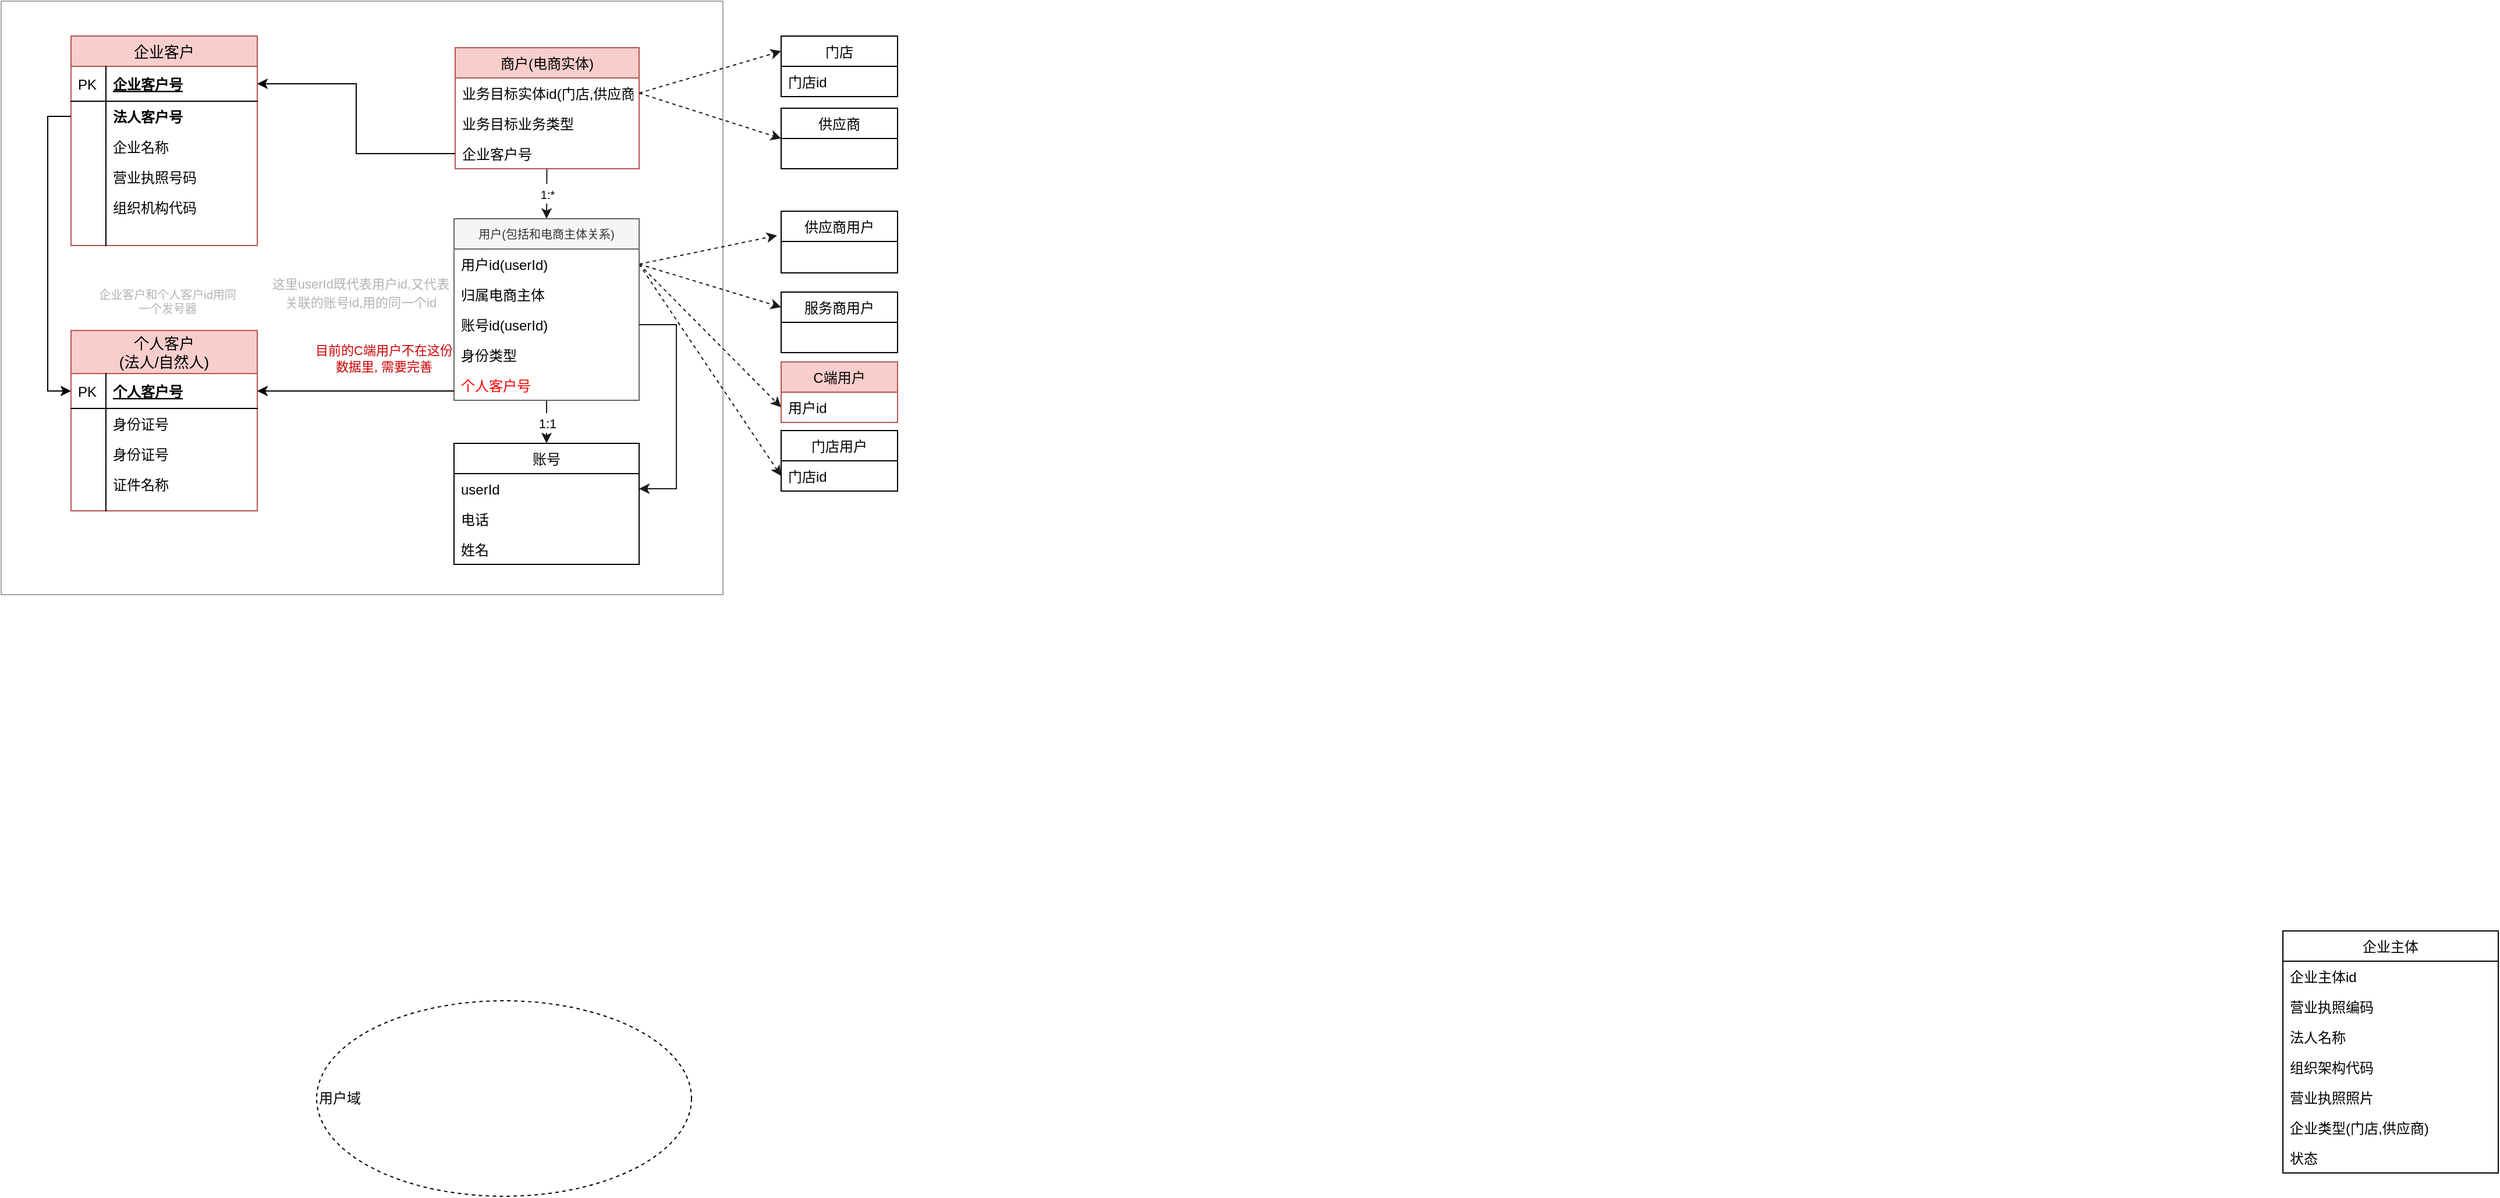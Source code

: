 <mxfile version="13.0.1" type="github">
  <diagram id="nlc1FG4edujuOwbMcdIp" name="Page-1">
    <mxGraphModel dx="990" dy="484" grid="1" gridSize="10" guides="1" tooltips="1" connect="1" arrows="1" fold="1" page="1" pageScale="1" pageWidth="2100" pageHeight="2200" math="0" shadow="0">
      <root>
        <mxCell id="0" />
        <mxCell id="1" parent="0" />
        <mxCell id="FU6Oj2-tmfLEPDodRu47-1" value="" style="rounded=0;whiteSpace=wrap;html=1;strokeColor=#A3A3A3;" vertex="1" parent="1">
          <mxGeometry x="890" y="870" width="620" height="510" as="geometry" />
        </mxCell>
        <mxCell id="FU6Oj2-tmfLEPDodRu47-2" value="&lt;font style=&quot;font-size: 10px&quot;&gt;1:*&lt;/font&gt;" style="rounded=0;orthogonalLoop=1;jettySize=auto;html=1;entryX=0.5;entryY=0;entryDx=0;entryDy=0;startArrow=none;startFill=0;endArrow=classic;endFill=1;strokeColor=#1A1A1A;strokeWidth=1;fontSize=14;" edge="1" parent="1" source="FU6Oj2-tmfLEPDodRu47-8" target="FU6Oj2-tmfLEPDodRu47-15">
          <mxGeometry relative="1" as="geometry" />
        </mxCell>
        <mxCell id="FU6Oj2-tmfLEPDodRu47-3" style="edgeStyle=none;rounded=0;orthogonalLoop=1;jettySize=auto;html=1;entryX=-0.035;entryY=0.393;entryDx=0;entryDy=0;startArrow=none;startFill=0;endArrow=classic;endFill=1;strokeColor=#1A1A1A;strokeWidth=1;fontSize=14;exitX=1;exitY=0.5;exitDx=0;exitDy=0;dashed=1;entryPerimeter=0;" edge="1" parent="1" source="FU6Oj2-tmfLEPDodRu47-16" target="FU6Oj2-tmfLEPDodRu47-24">
          <mxGeometry relative="1" as="geometry">
            <mxPoint x="1619" y="1208" as="sourcePoint" />
            <mxPoint x="1550" y="1134.5" as="targetPoint" />
          </mxGeometry>
        </mxCell>
        <mxCell id="FU6Oj2-tmfLEPDodRu47-4" style="edgeStyle=none;rounded=0;orthogonalLoop=1;jettySize=auto;html=1;entryX=0;entryY=0.25;entryDx=0;entryDy=0;dashed=1;startArrow=none;startFill=0;endArrow=classic;endFill=1;strokeColor=#1A1A1A;strokeWidth=1;fontSize=14;exitX=1;exitY=0.5;exitDx=0;exitDy=0;" edge="1" parent="1" source="FU6Oj2-tmfLEPDodRu47-16" target="FU6Oj2-tmfLEPDodRu47-23">
          <mxGeometry relative="1" as="geometry">
            <mxPoint x="1619" y="1208" as="sourcePoint" />
            <mxPoint x="1550" y="1195.5" as="targetPoint" />
          </mxGeometry>
        </mxCell>
        <mxCell id="FU6Oj2-tmfLEPDodRu47-5" style="edgeStyle=none;rounded=0;orthogonalLoop=1;jettySize=auto;html=1;entryX=0;entryY=0.5;entryDx=0;entryDy=0;dashed=1;startArrow=none;startFill=0;endArrow=classic;endFill=1;strokeColor=#1A1A1A;strokeWidth=1;fontSize=14;exitX=1;exitY=0.5;exitDx=0;exitDy=0;" edge="1" parent="1" source="FU6Oj2-tmfLEPDodRu47-16" target="FU6Oj2-tmfLEPDodRu47-22">
          <mxGeometry relative="1" as="geometry">
            <mxPoint x="1619" y="1208" as="sourcePoint" />
            <mxPoint x="1549.5" y="1256.078" as="targetPoint" />
          </mxGeometry>
        </mxCell>
        <mxCell id="FU6Oj2-tmfLEPDodRu47-6" style="edgeStyle=none;rounded=0;orthogonalLoop=1;jettySize=auto;html=1;entryX=0;entryY=0.5;entryDx=0;entryDy=0;dashed=1;startArrow=none;startFill=0;endArrow=classic;endFill=1;strokeColor=#1A1A1A;strokeWidth=1;fontSize=14;exitX=1;exitY=0.5;exitDx=0;exitDy=0;" edge="1" parent="1" source="FU6Oj2-tmfLEPDodRu47-16" target="FU6Oj2-tmfLEPDodRu47-26">
          <mxGeometry relative="1" as="geometry">
            <mxPoint x="1619" y="1208" as="sourcePoint" />
            <mxPoint x="1550" y="1311" as="targetPoint" />
          </mxGeometry>
        </mxCell>
        <mxCell id="FU6Oj2-tmfLEPDodRu47-7" value="&lt;font style=&quot;font-size: 11px&quot;&gt;1:1&lt;/font&gt;" style="edgeStyle=none;rounded=0;orthogonalLoop=1;jettySize=auto;html=1;entryX=0.5;entryY=0;entryDx=0;entryDy=0;startArrow=none;startFill=0;endArrow=classic;endFill=1;strokeColor=#1A1A1A;strokeWidth=1;fontSize=14;" edge="1" parent="1" source="FU6Oj2-tmfLEPDodRu47-15" target="FU6Oj2-tmfLEPDodRu47-64">
          <mxGeometry relative="1" as="geometry" />
        </mxCell>
        <mxCell id="FU6Oj2-tmfLEPDodRu47-8" value="商户(电商实体)" style="swimlane;fontStyle=0;childLayout=stackLayout;horizontal=1;startSize=26;horizontalStack=0;resizeParent=1;resizeParentMax=0;resizeLast=0;collapsible=1;marginBottom=0;fillColor=#f8cecc;strokeColor=#b85450;" vertex="1" parent="1">
          <mxGeometry x="1280" y="910" width="158" height="104" as="geometry" />
        </mxCell>
        <mxCell id="FU6Oj2-tmfLEPDodRu47-9" value="业务目标实体id(门店,供应商等)" style="text;strokeColor=none;fillColor=none;align=left;verticalAlign=top;spacingLeft=4;spacingRight=4;overflow=hidden;rotatable=0;points=[[0,0.5],[1,0.5]];portConstraint=eastwest;" vertex="1" parent="FU6Oj2-tmfLEPDodRu47-8">
          <mxGeometry y="26" width="158" height="26" as="geometry" />
        </mxCell>
        <mxCell id="FU6Oj2-tmfLEPDodRu47-10" value="业务目标业务类型" style="text;strokeColor=none;fillColor=none;align=left;verticalAlign=top;spacingLeft=4;spacingRight=4;overflow=hidden;rotatable=0;points=[[0,0.5],[1,0.5]];portConstraint=eastwest;" vertex="1" parent="FU6Oj2-tmfLEPDodRu47-8">
          <mxGeometry y="52" width="158" height="26" as="geometry" />
        </mxCell>
        <mxCell id="FU6Oj2-tmfLEPDodRu47-11" value="企业客户号" style="text;strokeColor=none;fillColor=none;spacingLeft=4;spacingRight=4;overflow=hidden;rotatable=0;points=[[0,0.5],[1,0.5]];portConstraint=eastwest;fontSize=12;" vertex="1" parent="FU6Oj2-tmfLEPDodRu47-8">
          <mxGeometry y="78" width="158" height="26" as="geometry" />
        </mxCell>
        <mxCell id="FU6Oj2-tmfLEPDodRu47-12" value="门店" style="swimlane;fontStyle=0;childLayout=stackLayout;horizontal=1;startSize=26;fillColor=none;horizontalStack=0;resizeParent=1;resizeParentMax=0;resizeLast=0;collapsible=1;marginBottom=0;" vertex="1" parent="1">
          <mxGeometry x="1560" y="900" width="100" height="52" as="geometry" />
        </mxCell>
        <mxCell id="FU6Oj2-tmfLEPDodRu47-13" value="门店id" style="text;strokeColor=none;fillColor=none;align=left;verticalAlign=top;spacingLeft=4;spacingRight=4;overflow=hidden;rotatable=0;points=[[0,0.5],[1,0.5]];portConstraint=eastwest;" vertex="1" parent="FU6Oj2-tmfLEPDodRu47-12">
          <mxGeometry y="26" width="100" height="26" as="geometry" />
        </mxCell>
        <mxCell id="FU6Oj2-tmfLEPDodRu47-14" value="供应商" style="swimlane;fontStyle=0;childLayout=stackLayout;horizontal=1;startSize=26;fillColor=none;horizontalStack=0;resizeParent=1;resizeParentMax=0;resizeLast=0;collapsible=1;marginBottom=0;" vertex="1" parent="1">
          <mxGeometry x="1560" y="962" width="100" height="52" as="geometry" />
        </mxCell>
        <mxCell id="FU6Oj2-tmfLEPDodRu47-15" value="用户(包括和电商主体关系)" style="swimlane;fontStyle=0;childLayout=stackLayout;horizontal=1;startSize=26;fillColor=#f5f5f5;horizontalStack=0;resizeParent=1;resizeParentMax=0;resizeLast=0;collapsible=1;marginBottom=0;strokeColor=#666666;fontColor=#333333;fontSize=10;" vertex="1" parent="1">
          <mxGeometry x="1279" y="1057" width="159" height="156" as="geometry" />
        </mxCell>
        <mxCell id="FU6Oj2-tmfLEPDodRu47-16" value="用户id(userId)" style="text;strokeColor=none;fillColor=none;align=left;verticalAlign=top;spacingLeft=4;spacingRight=4;overflow=hidden;rotatable=0;points=[[0,0.5],[1,0.5]];portConstraint=eastwest;" vertex="1" parent="FU6Oj2-tmfLEPDodRu47-15">
          <mxGeometry y="26" width="159" height="26" as="geometry" />
        </mxCell>
        <mxCell id="FU6Oj2-tmfLEPDodRu47-17" value="归属电商主体" style="text;strokeColor=none;fillColor=none;align=left;verticalAlign=top;spacingLeft=4;spacingRight=4;overflow=hidden;rotatable=0;points=[[0,0.5],[1,0.5]];portConstraint=eastwest;" vertex="1" parent="FU6Oj2-tmfLEPDodRu47-15">
          <mxGeometry y="52" width="159" height="26" as="geometry" />
        </mxCell>
        <mxCell id="FU6Oj2-tmfLEPDodRu47-18" value="账号id(userId)" style="text;strokeColor=none;fillColor=none;align=left;verticalAlign=top;spacingLeft=4;spacingRight=4;overflow=hidden;rotatable=0;points=[[0,0.5],[1,0.5]];portConstraint=eastwest;" vertex="1" parent="FU6Oj2-tmfLEPDodRu47-15">
          <mxGeometry y="78" width="159" height="26" as="geometry" />
        </mxCell>
        <mxCell id="FU6Oj2-tmfLEPDodRu47-19" value="身份类型" style="text;strokeColor=none;fillColor=none;align=left;verticalAlign=top;spacingLeft=4;spacingRight=4;overflow=hidden;rotatable=0;points=[[0,0.5],[1,0.5]];portConstraint=eastwest;" vertex="1" parent="FU6Oj2-tmfLEPDodRu47-15">
          <mxGeometry y="104" width="159" height="26" as="geometry" />
        </mxCell>
        <mxCell id="FU6Oj2-tmfLEPDodRu47-20" value="个人客户号" style="text;strokeColor=none;fillColor=none;align=left;verticalAlign=top;spacingLeft=4;spacingRight=4;overflow=hidden;rotatable=0;points=[[0,0.5],[1,0.5]];portConstraint=eastwest;fontColor=#FF0000;" vertex="1" parent="FU6Oj2-tmfLEPDodRu47-15">
          <mxGeometry y="130" width="159" height="26" as="geometry" />
        </mxCell>
        <mxCell id="FU6Oj2-tmfLEPDodRu47-21" value="C端用户" style="swimlane;fontStyle=0;childLayout=stackLayout;horizontal=1;startSize=26;fillColor=#f8cecc;horizontalStack=0;resizeParent=1;resizeParentMax=0;resizeLast=0;collapsible=1;marginBottom=0;strokeColor=#b85450;" vertex="1" parent="1">
          <mxGeometry x="1560" y="1180" width="100" height="52" as="geometry" />
        </mxCell>
        <mxCell id="FU6Oj2-tmfLEPDodRu47-22" value="用户id" style="text;strokeColor=none;fillColor=none;align=left;verticalAlign=top;spacingLeft=4;spacingRight=4;overflow=hidden;rotatable=0;points=[[0,0.5],[1,0.5]];portConstraint=eastwest;" vertex="1" parent="FU6Oj2-tmfLEPDodRu47-21">
          <mxGeometry y="26" width="100" height="26" as="geometry" />
        </mxCell>
        <mxCell id="FU6Oj2-tmfLEPDodRu47-23" value="服务商用户" style="swimlane;fontStyle=0;childLayout=stackLayout;horizontal=1;startSize=26;fillColor=none;horizontalStack=0;resizeParent=1;resizeParentMax=0;resizeLast=0;collapsible=1;marginBottom=0;" vertex="1" parent="1">
          <mxGeometry x="1560" y="1120" width="100" height="52" as="geometry" />
        </mxCell>
        <mxCell id="FU6Oj2-tmfLEPDodRu47-24" value="供应商用户" style="swimlane;fontStyle=0;childLayout=stackLayout;horizontal=1;startSize=26;fillColor=none;horizontalStack=0;resizeParent=1;resizeParentMax=0;resizeLast=0;collapsible=1;marginBottom=0;" vertex="1" parent="1">
          <mxGeometry x="1560" y="1050.5" width="100" height="53" as="geometry" />
        </mxCell>
        <mxCell id="FU6Oj2-tmfLEPDodRu47-25" value="门店用户" style="swimlane;fontStyle=0;childLayout=stackLayout;horizontal=1;startSize=26;fillColor=none;horizontalStack=0;resizeParent=1;resizeParentMax=0;resizeLast=0;collapsible=1;marginBottom=0;" vertex="1" parent="1">
          <mxGeometry x="1560" y="1239" width="100" height="52" as="geometry" />
        </mxCell>
        <mxCell id="FU6Oj2-tmfLEPDodRu47-26" value="门店id" style="text;strokeColor=none;fillColor=none;align=left;verticalAlign=top;spacingLeft=4;spacingRight=4;overflow=hidden;rotatable=0;points=[[0,0.5],[1,0.5]];portConstraint=eastwest;" vertex="1" parent="FU6Oj2-tmfLEPDodRu47-25">
          <mxGeometry y="26" width="100" height="26" as="geometry" />
        </mxCell>
        <mxCell id="FU6Oj2-tmfLEPDodRu47-27" value="企业客户" style="swimlane;fontStyle=0;childLayout=stackLayout;horizontal=1;startSize=26;horizontalStack=0;resizeParent=1;resizeParentMax=0;resizeLast=0;collapsible=1;marginBottom=0;align=center;fontSize=13;fillColor=#f8cecc;strokeColor=#b85450;" vertex="1" parent="1">
          <mxGeometry x="950.0" y="900" width="160" height="180" as="geometry" />
        </mxCell>
        <mxCell id="FU6Oj2-tmfLEPDodRu47-28" value="企业客户号" style="shape=partialRectangle;top=0;left=0;right=0;bottom=1;align=left;verticalAlign=middle;fillColor=none;spacingLeft=34;spacingRight=4;overflow=hidden;rotatable=0;points=[[0,0.5],[1,0.5]];portConstraint=eastwest;dropTarget=0;fontStyle=5;fontSize=12;" vertex="1" parent="FU6Oj2-tmfLEPDodRu47-27">
          <mxGeometry y="26" width="160" height="30" as="geometry" />
        </mxCell>
        <mxCell id="FU6Oj2-tmfLEPDodRu47-29" value="PK" style="shape=partialRectangle;top=0;left=0;bottom=0;fillColor=none;align=left;verticalAlign=middle;spacingLeft=4;spacingRight=4;overflow=hidden;rotatable=0;points=[];portConstraint=eastwest;part=1;fontSize=12;" vertex="1" connectable="0" parent="FU6Oj2-tmfLEPDodRu47-28">
          <mxGeometry width="30" height="30" as="geometry" />
        </mxCell>
        <mxCell id="FU6Oj2-tmfLEPDodRu47-30" value="法人客户号" style="shape=partialRectangle;top=0;left=0;right=0;bottom=0;align=left;verticalAlign=top;fillColor=none;spacingLeft=34;spacingRight=4;overflow=hidden;rotatable=0;points=[[0,0.5],[1,0.5]];portConstraint=eastwest;dropTarget=0;fontSize=12;fontStyle=1" vertex="1" parent="FU6Oj2-tmfLEPDodRu47-27">
          <mxGeometry y="56" width="160" height="26" as="geometry" />
        </mxCell>
        <mxCell id="FU6Oj2-tmfLEPDodRu47-31" value="" style="shape=partialRectangle;top=0;left=0;bottom=0;fillColor=none;align=left;verticalAlign=top;spacingLeft=4;spacingRight=4;overflow=hidden;rotatable=0;points=[];portConstraint=eastwest;part=1;fontSize=12;" vertex="1" connectable="0" parent="FU6Oj2-tmfLEPDodRu47-30">
          <mxGeometry width="30" height="26" as="geometry" />
        </mxCell>
        <mxCell id="FU6Oj2-tmfLEPDodRu47-32" value="企业名称" style="shape=partialRectangle;top=0;left=0;right=0;bottom=0;align=left;verticalAlign=top;fillColor=none;spacingLeft=34;spacingRight=4;overflow=hidden;rotatable=0;points=[[0,0.5],[1,0.5]];portConstraint=eastwest;dropTarget=0;fontSize=12;" vertex="1" parent="FU6Oj2-tmfLEPDodRu47-27">
          <mxGeometry y="82" width="160" height="26" as="geometry" />
        </mxCell>
        <mxCell id="FU6Oj2-tmfLEPDodRu47-33" value="" style="shape=partialRectangle;top=0;left=0;bottom=0;fillColor=none;align=left;verticalAlign=top;spacingLeft=4;spacingRight=4;overflow=hidden;rotatable=0;points=[];portConstraint=eastwest;part=1;fontSize=12;" vertex="1" connectable="0" parent="FU6Oj2-tmfLEPDodRu47-32">
          <mxGeometry width="30" height="26" as="geometry" />
        </mxCell>
        <mxCell id="FU6Oj2-tmfLEPDodRu47-34" value="营业执照号码" style="shape=partialRectangle;top=0;left=0;right=0;bottom=0;align=left;verticalAlign=top;fillColor=none;spacingLeft=34;spacingRight=4;overflow=hidden;rotatable=0;points=[[0,0.5],[1,0.5]];portConstraint=eastwest;dropTarget=0;fontSize=12;" vertex="1" parent="FU6Oj2-tmfLEPDodRu47-27">
          <mxGeometry y="108" width="160" height="26" as="geometry" />
        </mxCell>
        <mxCell id="FU6Oj2-tmfLEPDodRu47-35" value="" style="shape=partialRectangle;top=0;left=0;bottom=0;fillColor=none;align=left;verticalAlign=top;spacingLeft=4;spacingRight=4;overflow=hidden;rotatable=0;points=[];portConstraint=eastwest;part=1;fontSize=12;" vertex="1" connectable="0" parent="FU6Oj2-tmfLEPDodRu47-34">
          <mxGeometry width="30" height="26" as="geometry" />
        </mxCell>
        <mxCell id="FU6Oj2-tmfLEPDodRu47-36" value="组织机构代码" style="shape=partialRectangle;top=0;left=0;right=0;bottom=0;align=left;verticalAlign=top;fillColor=none;spacingLeft=34;spacingRight=4;overflow=hidden;rotatable=0;points=[[0,0.5],[1,0.5]];portConstraint=eastwest;dropTarget=0;fontSize=12;" vertex="1" parent="FU6Oj2-tmfLEPDodRu47-27">
          <mxGeometry y="134" width="160" height="46" as="geometry" />
        </mxCell>
        <mxCell id="FU6Oj2-tmfLEPDodRu47-37" value="" style="shape=partialRectangle;top=0;left=0;bottom=0;fillColor=none;align=left;verticalAlign=top;spacingLeft=4;spacingRight=4;overflow=hidden;rotatable=0;points=[];portConstraint=eastwest;part=1;fontSize=12;" vertex="1" connectable="0" parent="FU6Oj2-tmfLEPDodRu47-36">
          <mxGeometry width="30" height="46" as="geometry" />
        </mxCell>
        <mxCell id="FU6Oj2-tmfLEPDodRu47-38" value="个人客户&#xa;(法人/自然人)" style="swimlane;fontStyle=0;childLayout=stackLayout;horizontal=1;startSize=37;horizontalStack=0;resizeParent=1;resizeParentMax=0;resizeLast=0;collapsible=1;marginBottom=0;align=center;fontSize=13;fillColor=#f8cecc;strokeColor=#b85450;" vertex="1" parent="1">
          <mxGeometry x="950.0" y="1153" width="160" height="155" as="geometry" />
        </mxCell>
        <mxCell id="FU6Oj2-tmfLEPDodRu47-39" value="个人客户号" style="shape=partialRectangle;top=0;left=0;right=0;bottom=1;align=left;verticalAlign=middle;fillColor=none;spacingLeft=34;spacingRight=4;overflow=hidden;rotatable=0;points=[[0,0.5],[1,0.5]];portConstraint=eastwest;dropTarget=0;fontStyle=5;fontSize=12;" vertex="1" parent="FU6Oj2-tmfLEPDodRu47-38">
          <mxGeometry y="37" width="160" height="30" as="geometry" />
        </mxCell>
        <mxCell id="FU6Oj2-tmfLEPDodRu47-40" value="PK" style="shape=partialRectangle;top=0;left=0;bottom=0;fillColor=none;align=left;verticalAlign=middle;spacingLeft=4;spacingRight=4;overflow=hidden;rotatable=0;points=[];portConstraint=eastwest;part=1;fontSize=12;" vertex="1" connectable="0" parent="FU6Oj2-tmfLEPDodRu47-39">
          <mxGeometry width="30" height="30" as="geometry" />
        </mxCell>
        <mxCell id="FU6Oj2-tmfLEPDodRu47-41" value="身份证号" style="shape=partialRectangle;top=0;left=0;right=0;bottom=0;align=left;verticalAlign=top;fillColor=none;spacingLeft=34;spacingRight=4;overflow=hidden;rotatable=0;points=[[0,0.5],[1,0.5]];portConstraint=eastwest;dropTarget=0;fontSize=12;" vertex="1" parent="FU6Oj2-tmfLEPDodRu47-38">
          <mxGeometry y="67" width="160" height="26" as="geometry" />
        </mxCell>
        <mxCell id="FU6Oj2-tmfLEPDodRu47-42" value="" style="shape=partialRectangle;top=0;left=0;bottom=0;fillColor=none;align=left;verticalAlign=top;spacingLeft=4;spacingRight=4;overflow=hidden;rotatable=0;points=[];portConstraint=eastwest;part=1;fontSize=12;" vertex="1" connectable="0" parent="FU6Oj2-tmfLEPDodRu47-41">
          <mxGeometry width="30" height="26" as="geometry" />
        </mxCell>
        <mxCell id="FU6Oj2-tmfLEPDodRu47-43" value="身份证号" style="shape=partialRectangle;top=0;left=0;right=0;bottom=0;align=left;verticalAlign=top;fillColor=none;spacingLeft=34;spacingRight=4;overflow=hidden;rotatable=0;points=[[0,0.5],[1,0.5]];portConstraint=eastwest;dropTarget=0;fontSize=12;" vertex="1" parent="FU6Oj2-tmfLEPDodRu47-38">
          <mxGeometry y="93" width="160" height="26" as="geometry" />
        </mxCell>
        <mxCell id="FU6Oj2-tmfLEPDodRu47-44" value="" style="shape=partialRectangle;top=0;left=0;bottom=0;fillColor=none;align=left;verticalAlign=top;spacingLeft=4;spacingRight=4;overflow=hidden;rotatable=0;points=[];portConstraint=eastwest;part=1;fontSize=12;" vertex="1" connectable="0" parent="FU6Oj2-tmfLEPDodRu47-43">
          <mxGeometry width="30" height="26" as="geometry" />
        </mxCell>
        <mxCell id="FU6Oj2-tmfLEPDodRu47-45" value="证件名称" style="shape=partialRectangle;top=0;left=0;right=0;bottom=0;align=left;verticalAlign=top;fillColor=none;spacingLeft=34;spacingRight=4;overflow=hidden;rotatable=0;points=[[0,0.5],[1,0.5]];portConstraint=eastwest;dropTarget=0;fontSize=12;" vertex="1" parent="FU6Oj2-tmfLEPDodRu47-38">
          <mxGeometry y="119" width="160" height="26" as="geometry" />
        </mxCell>
        <mxCell id="FU6Oj2-tmfLEPDodRu47-46" value="" style="shape=partialRectangle;top=0;left=0;bottom=0;fillColor=none;align=left;verticalAlign=top;spacingLeft=4;spacingRight=4;overflow=hidden;rotatable=0;points=[];portConstraint=eastwest;part=1;fontSize=12;" vertex="1" connectable="0" parent="FU6Oj2-tmfLEPDodRu47-45">
          <mxGeometry width="30" height="26" as="geometry" />
        </mxCell>
        <mxCell id="FU6Oj2-tmfLEPDodRu47-47" value="" style="shape=partialRectangle;top=0;left=0;right=0;bottom=0;align=left;verticalAlign=top;fillColor=none;spacingLeft=34;spacingRight=4;overflow=hidden;rotatable=0;points=[[0,0.5],[1,0.5]];portConstraint=eastwest;dropTarget=0;fontSize=12;" vertex="1" parent="FU6Oj2-tmfLEPDodRu47-38">
          <mxGeometry y="145" width="160" height="10" as="geometry" />
        </mxCell>
        <mxCell id="FU6Oj2-tmfLEPDodRu47-48" value="" style="shape=partialRectangle;top=0;left=0;bottom=0;fillColor=none;align=left;verticalAlign=top;spacingLeft=4;spacingRight=4;overflow=hidden;rotatable=0;points=[];portConstraint=eastwest;part=1;fontSize=12;" vertex="1" connectable="0" parent="FU6Oj2-tmfLEPDodRu47-47">
          <mxGeometry width="30" height="10" as="geometry" />
        </mxCell>
        <mxCell id="FU6Oj2-tmfLEPDodRu47-49" value="用户域" style="ellipse;whiteSpace=wrap;html=1;dashed=1;align=left;" vertex="1" parent="1">
          <mxGeometry x="1161" y="1729" width="322" height="168" as="geometry" />
        </mxCell>
        <mxCell id="FU6Oj2-tmfLEPDodRu47-50" style="edgeStyle=orthogonalEdgeStyle;rounded=0;orthogonalLoop=1;jettySize=auto;html=1;entryX=0;entryY=0.5;entryDx=0;entryDy=0;startArrow=none;startFill=0;endArrow=classic;endFill=1;strokeColor=#000000;strokeWidth=1;fontSize=14;" edge="1" parent="1" source="FU6Oj2-tmfLEPDodRu47-30" target="FU6Oj2-tmfLEPDodRu47-39">
          <mxGeometry relative="1" as="geometry" />
        </mxCell>
        <mxCell id="FU6Oj2-tmfLEPDodRu47-51" value="企业主体" style="swimlane;fontStyle=0;childLayout=stackLayout;horizontal=1;startSize=26;fillColor=none;horizontalStack=0;resizeParent=1;resizeParentMax=0;resizeLast=0;collapsible=1;marginBottom=0;" vertex="1" parent="1">
          <mxGeometry x="2850" y="1669" width="185" height="208" as="geometry" />
        </mxCell>
        <mxCell id="FU6Oj2-tmfLEPDodRu47-52" value="企业主体id" style="text;strokeColor=none;fillColor=none;align=left;verticalAlign=top;spacingLeft=4;spacingRight=4;overflow=hidden;rotatable=0;points=[[0,0.5],[1,0.5]];portConstraint=eastwest;" vertex="1" parent="FU6Oj2-tmfLEPDodRu47-51">
          <mxGeometry y="26" width="185" height="26" as="geometry" />
        </mxCell>
        <mxCell id="FU6Oj2-tmfLEPDodRu47-53" value="营业执照编码" style="text;strokeColor=none;fillColor=none;align=left;verticalAlign=top;spacingLeft=4;spacingRight=4;overflow=hidden;rotatable=0;points=[[0,0.5],[1,0.5]];portConstraint=eastwest;" vertex="1" parent="FU6Oj2-tmfLEPDodRu47-51">
          <mxGeometry y="52" width="185" height="26" as="geometry" />
        </mxCell>
        <mxCell id="FU6Oj2-tmfLEPDodRu47-54" value="法人名称" style="text;strokeColor=none;fillColor=none;align=left;verticalAlign=top;spacingLeft=4;spacingRight=4;overflow=hidden;rotatable=0;points=[[0,0.5],[1,0.5]];portConstraint=eastwest;" vertex="1" parent="FU6Oj2-tmfLEPDodRu47-51">
          <mxGeometry y="78" width="185" height="26" as="geometry" />
        </mxCell>
        <mxCell id="FU6Oj2-tmfLEPDodRu47-55" value="组织架构代码" style="text;strokeColor=none;fillColor=none;align=left;verticalAlign=top;spacingLeft=4;spacingRight=4;overflow=hidden;rotatable=0;points=[[0,0.5],[1,0.5]];portConstraint=eastwest;" vertex="1" parent="FU6Oj2-tmfLEPDodRu47-51">
          <mxGeometry y="104" width="185" height="26" as="geometry" />
        </mxCell>
        <mxCell id="FU6Oj2-tmfLEPDodRu47-56" value="营业执照照片" style="text;strokeColor=none;fillColor=none;align=left;verticalAlign=top;spacingLeft=4;spacingRight=4;overflow=hidden;rotatable=0;points=[[0,0.5],[1,0.5]];portConstraint=eastwest;" vertex="1" parent="FU6Oj2-tmfLEPDodRu47-51">
          <mxGeometry y="130" width="185" height="26" as="geometry" />
        </mxCell>
        <mxCell id="FU6Oj2-tmfLEPDodRu47-57" value="企业类型(门店,供应商)" style="text;strokeColor=none;fillColor=none;align=left;verticalAlign=top;spacingLeft=4;spacingRight=4;overflow=hidden;rotatable=0;points=[[0,0.5],[1,0.5]];portConstraint=eastwest;" vertex="1" parent="FU6Oj2-tmfLEPDodRu47-51">
          <mxGeometry y="156" width="185" height="26" as="geometry" />
        </mxCell>
        <mxCell id="FU6Oj2-tmfLEPDodRu47-58" value="状态" style="text;strokeColor=none;fillColor=none;align=left;verticalAlign=top;spacingLeft=4;spacingRight=4;overflow=hidden;rotatable=0;points=[[0,0.5],[1,0.5]];portConstraint=eastwest;" vertex="1" parent="FU6Oj2-tmfLEPDodRu47-51">
          <mxGeometry y="182" width="185" height="26" as="geometry" />
        </mxCell>
        <mxCell id="FU6Oj2-tmfLEPDodRu47-59" style="edgeStyle=none;rounded=0;orthogonalLoop=1;jettySize=auto;html=1;dashed=1;startArrow=none;startFill=0;endArrow=classic;endFill=1;strokeColor=#1A1A1A;strokeWidth=1;fontSize=13;exitX=1;exitY=0.5;exitDx=0;exitDy=0;entryX=0;entryY=0.25;entryDx=0;entryDy=0;" edge="1" parent="1" source="FU6Oj2-tmfLEPDodRu47-9" target="FU6Oj2-tmfLEPDodRu47-12">
          <mxGeometry relative="1" as="geometry">
            <mxPoint x="1548.1" y="990.558" as="targetPoint" />
          </mxGeometry>
        </mxCell>
        <mxCell id="FU6Oj2-tmfLEPDodRu47-60" style="edgeStyle=none;rounded=0;orthogonalLoop=1;jettySize=auto;html=1;entryX=0;entryY=0.5;entryDx=0;entryDy=0;dashed=1;startArrow=none;startFill=0;endArrow=classic;endFill=1;strokeColor=#1A1A1A;strokeWidth=1;fontSize=13;exitX=1;exitY=0.5;exitDx=0;exitDy=0;" edge="1" parent="1" source="FU6Oj2-tmfLEPDodRu47-9" target="FU6Oj2-tmfLEPDodRu47-14">
          <mxGeometry relative="1" as="geometry">
            <mxPoint x="1550" y="1059" as="targetPoint" />
          </mxGeometry>
        </mxCell>
        <mxCell id="FU6Oj2-tmfLEPDodRu47-61" style="edgeStyle=orthogonalEdgeStyle;rounded=0;orthogonalLoop=1;jettySize=auto;html=1;startArrow=none;startFill=0;endArrow=classic;endFill=1;strokeColor=#1A1A1A;strokeWidth=1;fontSize=13;exitX=1;exitY=0.5;exitDx=0;exitDy=0;entryX=1;entryY=0.5;entryDx=0;entryDy=0;" edge="1" parent="1" source="FU6Oj2-tmfLEPDodRu47-18" target="FU6Oj2-tmfLEPDodRu47-65">
          <mxGeometry relative="1" as="geometry">
            <mxPoint x="1245" y="1321" as="targetPoint" />
            <Array as="points">
              <mxPoint x="1470" y="1148" />
              <mxPoint x="1470" y="1289" />
            </Array>
          </mxGeometry>
        </mxCell>
        <mxCell id="FU6Oj2-tmfLEPDodRu47-62" value="&lt;font style=&quot;font-size: 11px&quot; color=&quot;#b3b3b3&quot;&gt;这里userId既代表用户id,又代表关联的账号id,用的同一个id&lt;/font&gt;" style="text;html=1;strokeColor=none;fillColor=none;align=center;verticalAlign=middle;whiteSpace=wrap;rounded=0;fontSize=13;" vertex="1" parent="1">
          <mxGeometry x="1119" y="1110" width="160" height="20" as="geometry" />
        </mxCell>
        <mxCell id="FU6Oj2-tmfLEPDodRu47-63" value="&lt;font color=&quot;#b3b3b3&quot;&gt;企业客户和个人客户id用同一个发号器&lt;/font&gt;" style="text;html=1;strokeColor=none;fillColor=none;align=center;verticalAlign=middle;whiteSpace=wrap;rounded=0;fontSize=10;" vertex="1" parent="1">
          <mxGeometry x="973.04" y="1118" width="120" height="20" as="geometry" />
        </mxCell>
        <mxCell id="FU6Oj2-tmfLEPDodRu47-64" value="账号" style="swimlane;fontStyle=0;childLayout=stackLayout;horizontal=1;startSize=26;horizontalStack=0;resizeParent=1;resizeParentMax=0;resizeLast=0;collapsible=1;marginBottom=0;" vertex="1" parent="1">
          <mxGeometry x="1279" y="1250" width="159" height="104" as="geometry" />
        </mxCell>
        <mxCell id="FU6Oj2-tmfLEPDodRu47-65" value="userId" style="text;strokeColor=none;fillColor=none;align=left;verticalAlign=top;spacingLeft=4;spacingRight=4;overflow=hidden;rotatable=0;points=[[0,0.5],[1,0.5]];portConstraint=eastwest;" vertex="1" parent="FU6Oj2-tmfLEPDodRu47-64">
          <mxGeometry y="26" width="159" height="26" as="geometry" />
        </mxCell>
        <mxCell id="FU6Oj2-tmfLEPDodRu47-66" value="电话" style="text;strokeColor=none;fillColor=none;align=left;verticalAlign=top;spacingLeft=4;spacingRight=4;overflow=hidden;rotatable=0;points=[[0,0.5],[1,0.5]];portConstraint=eastwest;" vertex="1" parent="FU6Oj2-tmfLEPDodRu47-64">
          <mxGeometry y="52" width="159" height="26" as="geometry" />
        </mxCell>
        <mxCell id="FU6Oj2-tmfLEPDodRu47-67" value="姓名" style="text;strokeColor=none;fillColor=none;align=left;verticalAlign=top;spacingLeft=4;spacingRight=4;overflow=hidden;rotatable=0;points=[[0,0.5],[1,0.5]];portConstraint=eastwest;" vertex="1" parent="FU6Oj2-tmfLEPDodRu47-64">
          <mxGeometry y="78" width="159" height="26" as="geometry" />
        </mxCell>
        <mxCell id="FU6Oj2-tmfLEPDodRu47-68" value="&lt;font color=&quot;#cc0000&quot;&gt;目前的C端用户不在这份数据里, 需要完善&lt;/font&gt;" style="text;html=1;strokeColor=none;fillColor=none;align=center;verticalAlign=middle;whiteSpace=wrap;rounded=0;fontSize=11;" vertex="1" parent="1">
          <mxGeometry x="1159" y="1160" width="120" height="34" as="geometry" />
        </mxCell>
        <mxCell id="FU6Oj2-tmfLEPDodRu47-69" style="edgeStyle=orthogonalEdgeStyle;rounded=0;orthogonalLoop=1;jettySize=auto;html=1;entryX=1;entryY=0.5;entryDx=0;entryDy=0;startArrow=none;startFill=0;endArrow=classic;endFill=1;strokeColor=#000000;strokeWidth=1;fontSize=11;" edge="1" parent="1" source="FU6Oj2-tmfLEPDodRu47-20" target="FU6Oj2-tmfLEPDodRu47-39">
          <mxGeometry relative="1" as="geometry">
            <Array as="points">
              <mxPoint x="1200" y="1205" />
              <mxPoint x="1200" y="1205" />
            </Array>
          </mxGeometry>
        </mxCell>
        <mxCell id="FU6Oj2-tmfLEPDodRu47-70" style="edgeStyle=orthogonalEdgeStyle;rounded=0;orthogonalLoop=1;jettySize=auto;html=1;entryX=1;entryY=0.5;entryDx=0;entryDy=0;startArrow=none;startFill=0;endArrow=classic;endFill=1;strokeColor=#000000;strokeWidth=1;fontSize=11;" edge="1" parent="1" source="FU6Oj2-tmfLEPDodRu47-11" target="FU6Oj2-tmfLEPDodRu47-28">
          <mxGeometry relative="1" as="geometry" />
        </mxCell>
      </root>
    </mxGraphModel>
  </diagram>
</mxfile>
